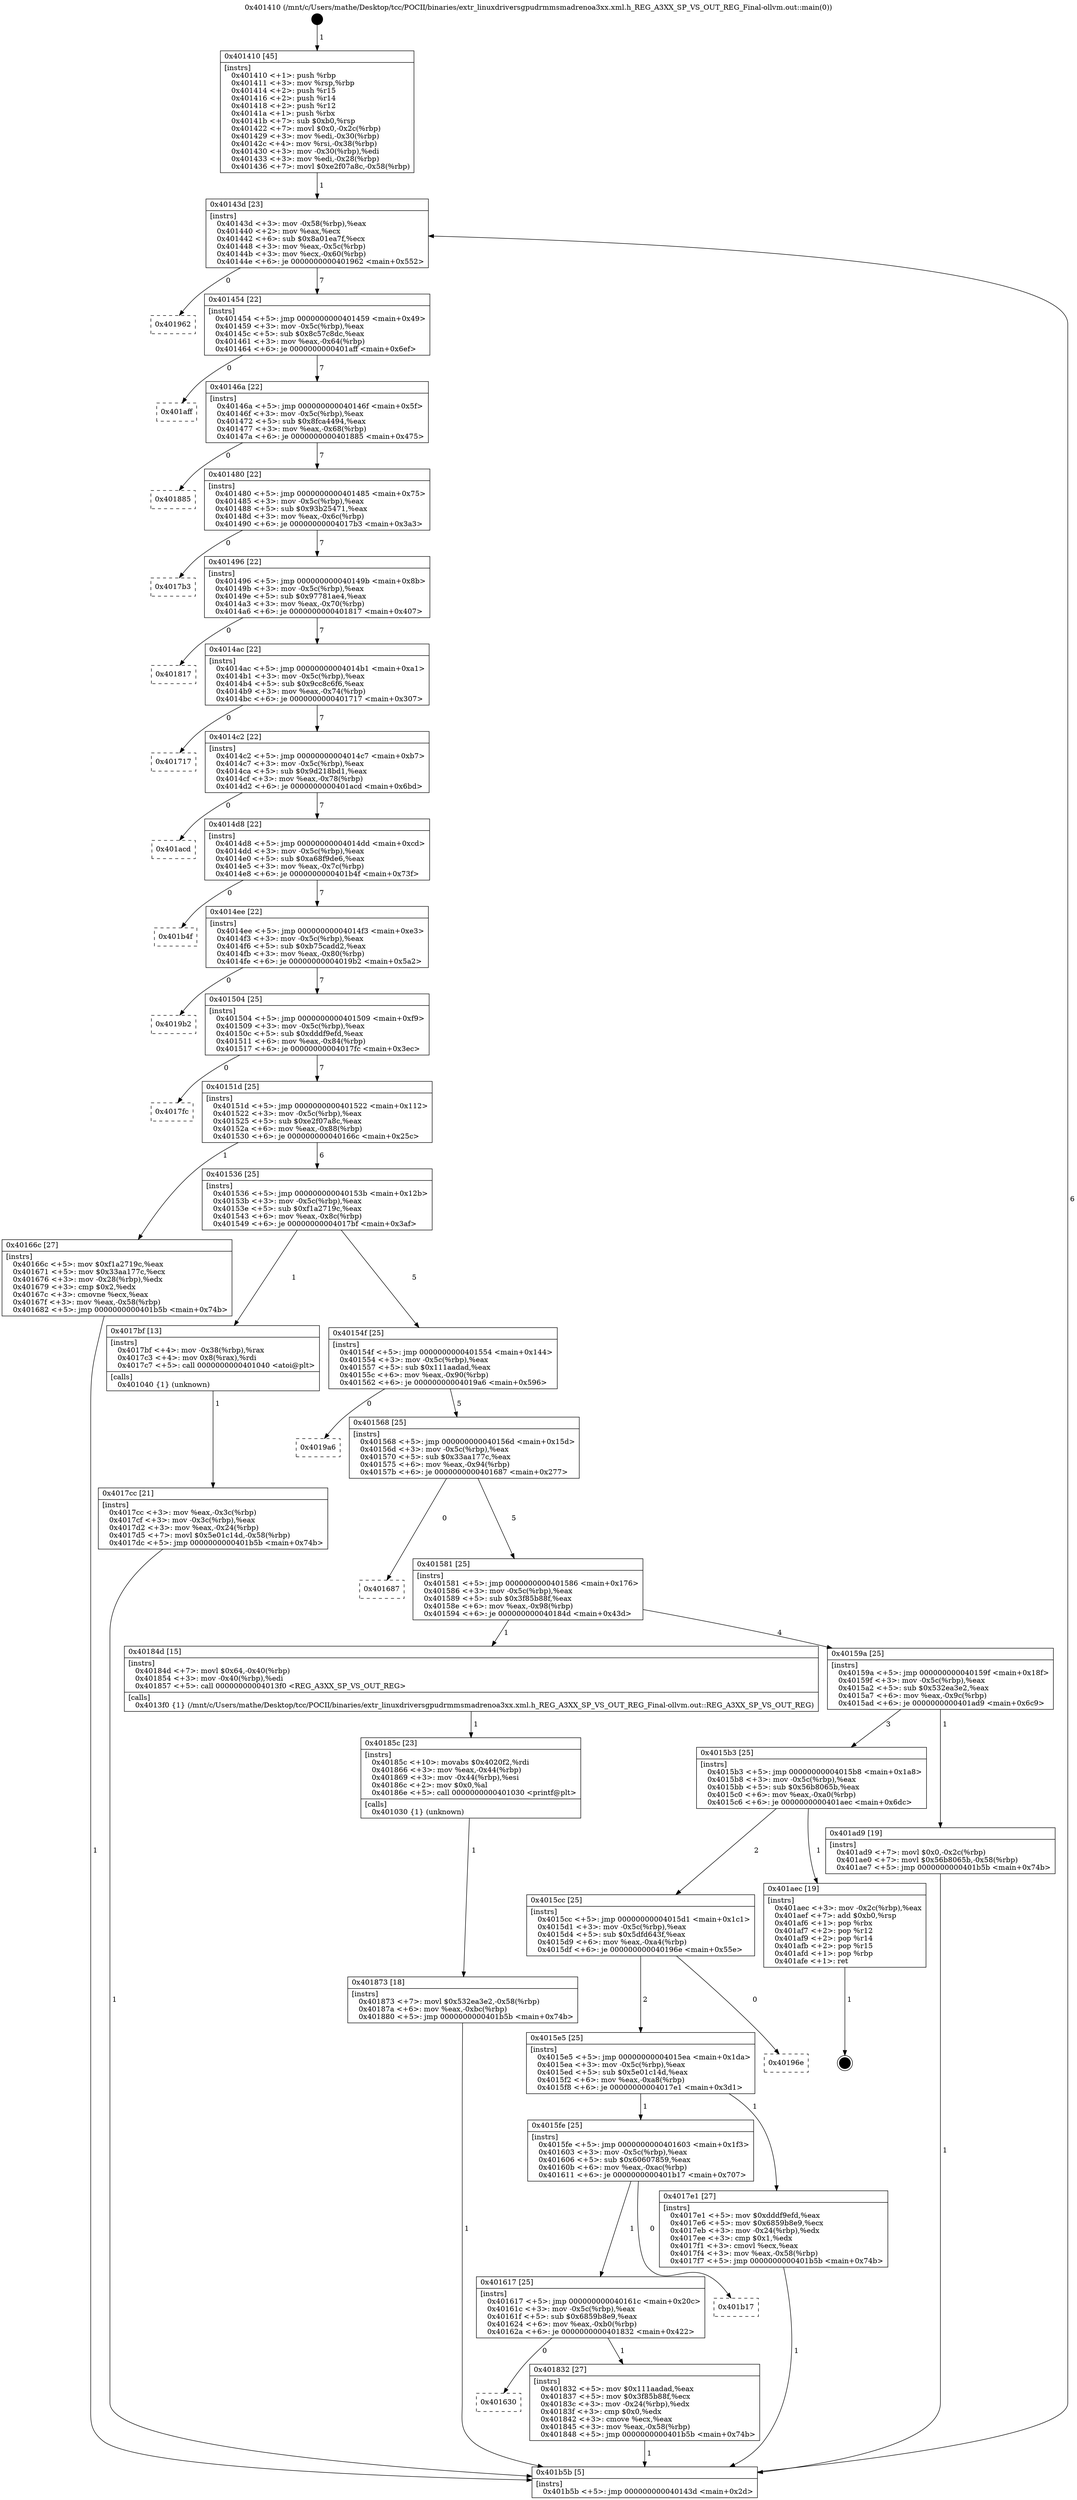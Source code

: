 digraph "0x401410" {
  label = "0x401410 (/mnt/c/Users/mathe/Desktop/tcc/POCII/binaries/extr_linuxdriversgpudrmmsmadrenoa3xx.xml.h_REG_A3XX_SP_VS_OUT_REG_Final-ollvm.out::main(0))"
  labelloc = "t"
  node[shape=record]

  Entry [label="",width=0.3,height=0.3,shape=circle,fillcolor=black,style=filled]
  "0x40143d" [label="{
     0x40143d [23]\l
     | [instrs]\l
     &nbsp;&nbsp;0x40143d \<+3\>: mov -0x58(%rbp),%eax\l
     &nbsp;&nbsp;0x401440 \<+2\>: mov %eax,%ecx\l
     &nbsp;&nbsp;0x401442 \<+6\>: sub $0x8a01ea7f,%ecx\l
     &nbsp;&nbsp;0x401448 \<+3\>: mov %eax,-0x5c(%rbp)\l
     &nbsp;&nbsp;0x40144b \<+3\>: mov %ecx,-0x60(%rbp)\l
     &nbsp;&nbsp;0x40144e \<+6\>: je 0000000000401962 \<main+0x552\>\l
  }"]
  "0x401962" [label="{
     0x401962\l
  }", style=dashed]
  "0x401454" [label="{
     0x401454 [22]\l
     | [instrs]\l
     &nbsp;&nbsp;0x401454 \<+5\>: jmp 0000000000401459 \<main+0x49\>\l
     &nbsp;&nbsp;0x401459 \<+3\>: mov -0x5c(%rbp),%eax\l
     &nbsp;&nbsp;0x40145c \<+5\>: sub $0x8c57c8dc,%eax\l
     &nbsp;&nbsp;0x401461 \<+3\>: mov %eax,-0x64(%rbp)\l
     &nbsp;&nbsp;0x401464 \<+6\>: je 0000000000401aff \<main+0x6ef\>\l
  }"]
  Exit [label="",width=0.3,height=0.3,shape=circle,fillcolor=black,style=filled,peripheries=2]
  "0x401aff" [label="{
     0x401aff\l
  }", style=dashed]
  "0x40146a" [label="{
     0x40146a [22]\l
     | [instrs]\l
     &nbsp;&nbsp;0x40146a \<+5\>: jmp 000000000040146f \<main+0x5f\>\l
     &nbsp;&nbsp;0x40146f \<+3\>: mov -0x5c(%rbp),%eax\l
     &nbsp;&nbsp;0x401472 \<+5\>: sub $0x8fca4494,%eax\l
     &nbsp;&nbsp;0x401477 \<+3\>: mov %eax,-0x68(%rbp)\l
     &nbsp;&nbsp;0x40147a \<+6\>: je 0000000000401885 \<main+0x475\>\l
  }"]
  "0x401873" [label="{
     0x401873 [18]\l
     | [instrs]\l
     &nbsp;&nbsp;0x401873 \<+7\>: movl $0x532ea3e2,-0x58(%rbp)\l
     &nbsp;&nbsp;0x40187a \<+6\>: mov %eax,-0xbc(%rbp)\l
     &nbsp;&nbsp;0x401880 \<+5\>: jmp 0000000000401b5b \<main+0x74b\>\l
  }"]
  "0x401885" [label="{
     0x401885\l
  }", style=dashed]
  "0x401480" [label="{
     0x401480 [22]\l
     | [instrs]\l
     &nbsp;&nbsp;0x401480 \<+5\>: jmp 0000000000401485 \<main+0x75\>\l
     &nbsp;&nbsp;0x401485 \<+3\>: mov -0x5c(%rbp),%eax\l
     &nbsp;&nbsp;0x401488 \<+5\>: sub $0x93b25471,%eax\l
     &nbsp;&nbsp;0x40148d \<+3\>: mov %eax,-0x6c(%rbp)\l
     &nbsp;&nbsp;0x401490 \<+6\>: je 00000000004017b3 \<main+0x3a3\>\l
  }"]
  "0x40185c" [label="{
     0x40185c [23]\l
     | [instrs]\l
     &nbsp;&nbsp;0x40185c \<+10\>: movabs $0x4020f2,%rdi\l
     &nbsp;&nbsp;0x401866 \<+3\>: mov %eax,-0x44(%rbp)\l
     &nbsp;&nbsp;0x401869 \<+3\>: mov -0x44(%rbp),%esi\l
     &nbsp;&nbsp;0x40186c \<+2\>: mov $0x0,%al\l
     &nbsp;&nbsp;0x40186e \<+5\>: call 0000000000401030 \<printf@plt\>\l
     | [calls]\l
     &nbsp;&nbsp;0x401030 \{1\} (unknown)\l
  }"]
  "0x4017b3" [label="{
     0x4017b3\l
  }", style=dashed]
  "0x401496" [label="{
     0x401496 [22]\l
     | [instrs]\l
     &nbsp;&nbsp;0x401496 \<+5\>: jmp 000000000040149b \<main+0x8b\>\l
     &nbsp;&nbsp;0x40149b \<+3\>: mov -0x5c(%rbp),%eax\l
     &nbsp;&nbsp;0x40149e \<+5\>: sub $0x97781ae4,%eax\l
     &nbsp;&nbsp;0x4014a3 \<+3\>: mov %eax,-0x70(%rbp)\l
     &nbsp;&nbsp;0x4014a6 \<+6\>: je 0000000000401817 \<main+0x407\>\l
  }"]
  "0x401630" [label="{
     0x401630\l
  }", style=dashed]
  "0x401817" [label="{
     0x401817\l
  }", style=dashed]
  "0x4014ac" [label="{
     0x4014ac [22]\l
     | [instrs]\l
     &nbsp;&nbsp;0x4014ac \<+5\>: jmp 00000000004014b1 \<main+0xa1\>\l
     &nbsp;&nbsp;0x4014b1 \<+3\>: mov -0x5c(%rbp),%eax\l
     &nbsp;&nbsp;0x4014b4 \<+5\>: sub $0x9cc8c6f6,%eax\l
     &nbsp;&nbsp;0x4014b9 \<+3\>: mov %eax,-0x74(%rbp)\l
     &nbsp;&nbsp;0x4014bc \<+6\>: je 0000000000401717 \<main+0x307\>\l
  }"]
  "0x401832" [label="{
     0x401832 [27]\l
     | [instrs]\l
     &nbsp;&nbsp;0x401832 \<+5\>: mov $0x111aadad,%eax\l
     &nbsp;&nbsp;0x401837 \<+5\>: mov $0x3f85b88f,%ecx\l
     &nbsp;&nbsp;0x40183c \<+3\>: mov -0x24(%rbp),%edx\l
     &nbsp;&nbsp;0x40183f \<+3\>: cmp $0x0,%edx\l
     &nbsp;&nbsp;0x401842 \<+3\>: cmove %ecx,%eax\l
     &nbsp;&nbsp;0x401845 \<+3\>: mov %eax,-0x58(%rbp)\l
     &nbsp;&nbsp;0x401848 \<+5\>: jmp 0000000000401b5b \<main+0x74b\>\l
  }"]
  "0x401717" [label="{
     0x401717\l
  }", style=dashed]
  "0x4014c2" [label="{
     0x4014c2 [22]\l
     | [instrs]\l
     &nbsp;&nbsp;0x4014c2 \<+5\>: jmp 00000000004014c7 \<main+0xb7\>\l
     &nbsp;&nbsp;0x4014c7 \<+3\>: mov -0x5c(%rbp),%eax\l
     &nbsp;&nbsp;0x4014ca \<+5\>: sub $0x9d218bd1,%eax\l
     &nbsp;&nbsp;0x4014cf \<+3\>: mov %eax,-0x78(%rbp)\l
     &nbsp;&nbsp;0x4014d2 \<+6\>: je 0000000000401acd \<main+0x6bd\>\l
  }"]
  "0x401617" [label="{
     0x401617 [25]\l
     | [instrs]\l
     &nbsp;&nbsp;0x401617 \<+5\>: jmp 000000000040161c \<main+0x20c\>\l
     &nbsp;&nbsp;0x40161c \<+3\>: mov -0x5c(%rbp),%eax\l
     &nbsp;&nbsp;0x40161f \<+5\>: sub $0x6859b8e9,%eax\l
     &nbsp;&nbsp;0x401624 \<+6\>: mov %eax,-0xb0(%rbp)\l
     &nbsp;&nbsp;0x40162a \<+6\>: je 0000000000401832 \<main+0x422\>\l
  }"]
  "0x401acd" [label="{
     0x401acd\l
  }", style=dashed]
  "0x4014d8" [label="{
     0x4014d8 [22]\l
     | [instrs]\l
     &nbsp;&nbsp;0x4014d8 \<+5\>: jmp 00000000004014dd \<main+0xcd\>\l
     &nbsp;&nbsp;0x4014dd \<+3\>: mov -0x5c(%rbp),%eax\l
     &nbsp;&nbsp;0x4014e0 \<+5\>: sub $0xa68f9de6,%eax\l
     &nbsp;&nbsp;0x4014e5 \<+3\>: mov %eax,-0x7c(%rbp)\l
     &nbsp;&nbsp;0x4014e8 \<+6\>: je 0000000000401b4f \<main+0x73f\>\l
  }"]
  "0x401b17" [label="{
     0x401b17\l
  }", style=dashed]
  "0x401b4f" [label="{
     0x401b4f\l
  }", style=dashed]
  "0x4014ee" [label="{
     0x4014ee [22]\l
     | [instrs]\l
     &nbsp;&nbsp;0x4014ee \<+5\>: jmp 00000000004014f3 \<main+0xe3\>\l
     &nbsp;&nbsp;0x4014f3 \<+3\>: mov -0x5c(%rbp),%eax\l
     &nbsp;&nbsp;0x4014f6 \<+5\>: sub $0xb75cadd2,%eax\l
     &nbsp;&nbsp;0x4014fb \<+3\>: mov %eax,-0x80(%rbp)\l
     &nbsp;&nbsp;0x4014fe \<+6\>: je 00000000004019b2 \<main+0x5a2\>\l
  }"]
  "0x4015fe" [label="{
     0x4015fe [25]\l
     | [instrs]\l
     &nbsp;&nbsp;0x4015fe \<+5\>: jmp 0000000000401603 \<main+0x1f3\>\l
     &nbsp;&nbsp;0x401603 \<+3\>: mov -0x5c(%rbp),%eax\l
     &nbsp;&nbsp;0x401606 \<+5\>: sub $0x60607859,%eax\l
     &nbsp;&nbsp;0x40160b \<+6\>: mov %eax,-0xac(%rbp)\l
     &nbsp;&nbsp;0x401611 \<+6\>: je 0000000000401b17 \<main+0x707\>\l
  }"]
  "0x4019b2" [label="{
     0x4019b2\l
  }", style=dashed]
  "0x401504" [label="{
     0x401504 [25]\l
     | [instrs]\l
     &nbsp;&nbsp;0x401504 \<+5\>: jmp 0000000000401509 \<main+0xf9\>\l
     &nbsp;&nbsp;0x401509 \<+3\>: mov -0x5c(%rbp),%eax\l
     &nbsp;&nbsp;0x40150c \<+5\>: sub $0xdddf9efd,%eax\l
     &nbsp;&nbsp;0x401511 \<+6\>: mov %eax,-0x84(%rbp)\l
     &nbsp;&nbsp;0x401517 \<+6\>: je 00000000004017fc \<main+0x3ec\>\l
  }"]
  "0x4017e1" [label="{
     0x4017e1 [27]\l
     | [instrs]\l
     &nbsp;&nbsp;0x4017e1 \<+5\>: mov $0xdddf9efd,%eax\l
     &nbsp;&nbsp;0x4017e6 \<+5\>: mov $0x6859b8e9,%ecx\l
     &nbsp;&nbsp;0x4017eb \<+3\>: mov -0x24(%rbp),%edx\l
     &nbsp;&nbsp;0x4017ee \<+3\>: cmp $0x1,%edx\l
     &nbsp;&nbsp;0x4017f1 \<+3\>: cmovl %ecx,%eax\l
     &nbsp;&nbsp;0x4017f4 \<+3\>: mov %eax,-0x58(%rbp)\l
     &nbsp;&nbsp;0x4017f7 \<+5\>: jmp 0000000000401b5b \<main+0x74b\>\l
  }"]
  "0x4017fc" [label="{
     0x4017fc\l
  }", style=dashed]
  "0x40151d" [label="{
     0x40151d [25]\l
     | [instrs]\l
     &nbsp;&nbsp;0x40151d \<+5\>: jmp 0000000000401522 \<main+0x112\>\l
     &nbsp;&nbsp;0x401522 \<+3\>: mov -0x5c(%rbp),%eax\l
     &nbsp;&nbsp;0x401525 \<+5\>: sub $0xe2f07a8c,%eax\l
     &nbsp;&nbsp;0x40152a \<+6\>: mov %eax,-0x88(%rbp)\l
     &nbsp;&nbsp;0x401530 \<+6\>: je 000000000040166c \<main+0x25c\>\l
  }"]
  "0x4015e5" [label="{
     0x4015e5 [25]\l
     | [instrs]\l
     &nbsp;&nbsp;0x4015e5 \<+5\>: jmp 00000000004015ea \<main+0x1da\>\l
     &nbsp;&nbsp;0x4015ea \<+3\>: mov -0x5c(%rbp),%eax\l
     &nbsp;&nbsp;0x4015ed \<+5\>: sub $0x5e01c14d,%eax\l
     &nbsp;&nbsp;0x4015f2 \<+6\>: mov %eax,-0xa8(%rbp)\l
     &nbsp;&nbsp;0x4015f8 \<+6\>: je 00000000004017e1 \<main+0x3d1\>\l
  }"]
  "0x40166c" [label="{
     0x40166c [27]\l
     | [instrs]\l
     &nbsp;&nbsp;0x40166c \<+5\>: mov $0xf1a2719c,%eax\l
     &nbsp;&nbsp;0x401671 \<+5\>: mov $0x33aa177c,%ecx\l
     &nbsp;&nbsp;0x401676 \<+3\>: mov -0x28(%rbp),%edx\l
     &nbsp;&nbsp;0x401679 \<+3\>: cmp $0x2,%edx\l
     &nbsp;&nbsp;0x40167c \<+3\>: cmovne %ecx,%eax\l
     &nbsp;&nbsp;0x40167f \<+3\>: mov %eax,-0x58(%rbp)\l
     &nbsp;&nbsp;0x401682 \<+5\>: jmp 0000000000401b5b \<main+0x74b\>\l
  }"]
  "0x401536" [label="{
     0x401536 [25]\l
     | [instrs]\l
     &nbsp;&nbsp;0x401536 \<+5\>: jmp 000000000040153b \<main+0x12b\>\l
     &nbsp;&nbsp;0x40153b \<+3\>: mov -0x5c(%rbp),%eax\l
     &nbsp;&nbsp;0x40153e \<+5\>: sub $0xf1a2719c,%eax\l
     &nbsp;&nbsp;0x401543 \<+6\>: mov %eax,-0x8c(%rbp)\l
     &nbsp;&nbsp;0x401549 \<+6\>: je 00000000004017bf \<main+0x3af\>\l
  }"]
  "0x401b5b" [label="{
     0x401b5b [5]\l
     | [instrs]\l
     &nbsp;&nbsp;0x401b5b \<+5\>: jmp 000000000040143d \<main+0x2d\>\l
  }"]
  "0x401410" [label="{
     0x401410 [45]\l
     | [instrs]\l
     &nbsp;&nbsp;0x401410 \<+1\>: push %rbp\l
     &nbsp;&nbsp;0x401411 \<+3\>: mov %rsp,%rbp\l
     &nbsp;&nbsp;0x401414 \<+2\>: push %r15\l
     &nbsp;&nbsp;0x401416 \<+2\>: push %r14\l
     &nbsp;&nbsp;0x401418 \<+2\>: push %r12\l
     &nbsp;&nbsp;0x40141a \<+1\>: push %rbx\l
     &nbsp;&nbsp;0x40141b \<+7\>: sub $0xb0,%rsp\l
     &nbsp;&nbsp;0x401422 \<+7\>: movl $0x0,-0x2c(%rbp)\l
     &nbsp;&nbsp;0x401429 \<+3\>: mov %edi,-0x30(%rbp)\l
     &nbsp;&nbsp;0x40142c \<+4\>: mov %rsi,-0x38(%rbp)\l
     &nbsp;&nbsp;0x401430 \<+3\>: mov -0x30(%rbp),%edi\l
     &nbsp;&nbsp;0x401433 \<+3\>: mov %edi,-0x28(%rbp)\l
     &nbsp;&nbsp;0x401436 \<+7\>: movl $0xe2f07a8c,-0x58(%rbp)\l
  }"]
  "0x40196e" [label="{
     0x40196e\l
  }", style=dashed]
  "0x4017bf" [label="{
     0x4017bf [13]\l
     | [instrs]\l
     &nbsp;&nbsp;0x4017bf \<+4\>: mov -0x38(%rbp),%rax\l
     &nbsp;&nbsp;0x4017c3 \<+4\>: mov 0x8(%rax),%rdi\l
     &nbsp;&nbsp;0x4017c7 \<+5\>: call 0000000000401040 \<atoi@plt\>\l
     | [calls]\l
     &nbsp;&nbsp;0x401040 \{1\} (unknown)\l
  }"]
  "0x40154f" [label="{
     0x40154f [25]\l
     | [instrs]\l
     &nbsp;&nbsp;0x40154f \<+5\>: jmp 0000000000401554 \<main+0x144\>\l
     &nbsp;&nbsp;0x401554 \<+3\>: mov -0x5c(%rbp),%eax\l
     &nbsp;&nbsp;0x401557 \<+5\>: sub $0x111aadad,%eax\l
     &nbsp;&nbsp;0x40155c \<+6\>: mov %eax,-0x90(%rbp)\l
     &nbsp;&nbsp;0x401562 \<+6\>: je 00000000004019a6 \<main+0x596\>\l
  }"]
  "0x4017cc" [label="{
     0x4017cc [21]\l
     | [instrs]\l
     &nbsp;&nbsp;0x4017cc \<+3\>: mov %eax,-0x3c(%rbp)\l
     &nbsp;&nbsp;0x4017cf \<+3\>: mov -0x3c(%rbp),%eax\l
     &nbsp;&nbsp;0x4017d2 \<+3\>: mov %eax,-0x24(%rbp)\l
     &nbsp;&nbsp;0x4017d5 \<+7\>: movl $0x5e01c14d,-0x58(%rbp)\l
     &nbsp;&nbsp;0x4017dc \<+5\>: jmp 0000000000401b5b \<main+0x74b\>\l
  }"]
  "0x4015cc" [label="{
     0x4015cc [25]\l
     | [instrs]\l
     &nbsp;&nbsp;0x4015cc \<+5\>: jmp 00000000004015d1 \<main+0x1c1\>\l
     &nbsp;&nbsp;0x4015d1 \<+3\>: mov -0x5c(%rbp),%eax\l
     &nbsp;&nbsp;0x4015d4 \<+5\>: sub $0x5dfd643f,%eax\l
     &nbsp;&nbsp;0x4015d9 \<+6\>: mov %eax,-0xa4(%rbp)\l
     &nbsp;&nbsp;0x4015df \<+6\>: je 000000000040196e \<main+0x55e\>\l
  }"]
  "0x4019a6" [label="{
     0x4019a6\l
  }", style=dashed]
  "0x401568" [label="{
     0x401568 [25]\l
     | [instrs]\l
     &nbsp;&nbsp;0x401568 \<+5\>: jmp 000000000040156d \<main+0x15d\>\l
     &nbsp;&nbsp;0x40156d \<+3\>: mov -0x5c(%rbp),%eax\l
     &nbsp;&nbsp;0x401570 \<+5\>: sub $0x33aa177c,%eax\l
     &nbsp;&nbsp;0x401575 \<+6\>: mov %eax,-0x94(%rbp)\l
     &nbsp;&nbsp;0x40157b \<+6\>: je 0000000000401687 \<main+0x277\>\l
  }"]
  "0x401aec" [label="{
     0x401aec [19]\l
     | [instrs]\l
     &nbsp;&nbsp;0x401aec \<+3\>: mov -0x2c(%rbp),%eax\l
     &nbsp;&nbsp;0x401aef \<+7\>: add $0xb0,%rsp\l
     &nbsp;&nbsp;0x401af6 \<+1\>: pop %rbx\l
     &nbsp;&nbsp;0x401af7 \<+2\>: pop %r12\l
     &nbsp;&nbsp;0x401af9 \<+2\>: pop %r14\l
     &nbsp;&nbsp;0x401afb \<+2\>: pop %r15\l
     &nbsp;&nbsp;0x401afd \<+1\>: pop %rbp\l
     &nbsp;&nbsp;0x401afe \<+1\>: ret\l
  }"]
  "0x401687" [label="{
     0x401687\l
  }", style=dashed]
  "0x401581" [label="{
     0x401581 [25]\l
     | [instrs]\l
     &nbsp;&nbsp;0x401581 \<+5\>: jmp 0000000000401586 \<main+0x176\>\l
     &nbsp;&nbsp;0x401586 \<+3\>: mov -0x5c(%rbp),%eax\l
     &nbsp;&nbsp;0x401589 \<+5\>: sub $0x3f85b88f,%eax\l
     &nbsp;&nbsp;0x40158e \<+6\>: mov %eax,-0x98(%rbp)\l
     &nbsp;&nbsp;0x401594 \<+6\>: je 000000000040184d \<main+0x43d\>\l
  }"]
  "0x4015b3" [label="{
     0x4015b3 [25]\l
     | [instrs]\l
     &nbsp;&nbsp;0x4015b3 \<+5\>: jmp 00000000004015b8 \<main+0x1a8\>\l
     &nbsp;&nbsp;0x4015b8 \<+3\>: mov -0x5c(%rbp),%eax\l
     &nbsp;&nbsp;0x4015bb \<+5\>: sub $0x56b8065b,%eax\l
     &nbsp;&nbsp;0x4015c0 \<+6\>: mov %eax,-0xa0(%rbp)\l
     &nbsp;&nbsp;0x4015c6 \<+6\>: je 0000000000401aec \<main+0x6dc\>\l
  }"]
  "0x40184d" [label="{
     0x40184d [15]\l
     | [instrs]\l
     &nbsp;&nbsp;0x40184d \<+7\>: movl $0x64,-0x40(%rbp)\l
     &nbsp;&nbsp;0x401854 \<+3\>: mov -0x40(%rbp),%edi\l
     &nbsp;&nbsp;0x401857 \<+5\>: call 00000000004013f0 \<REG_A3XX_SP_VS_OUT_REG\>\l
     | [calls]\l
     &nbsp;&nbsp;0x4013f0 \{1\} (/mnt/c/Users/mathe/Desktop/tcc/POCII/binaries/extr_linuxdriversgpudrmmsmadrenoa3xx.xml.h_REG_A3XX_SP_VS_OUT_REG_Final-ollvm.out::REG_A3XX_SP_VS_OUT_REG)\l
  }"]
  "0x40159a" [label="{
     0x40159a [25]\l
     | [instrs]\l
     &nbsp;&nbsp;0x40159a \<+5\>: jmp 000000000040159f \<main+0x18f\>\l
     &nbsp;&nbsp;0x40159f \<+3\>: mov -0x5c(%rbp),%eax\l
     &nbsp;&nbsp;0x4015a2 \<+5\>: sub $0x532ea3e2,%eax\l
     &nbsp;&nbsp;0x4015a7 \<+6\>: mov %eax,-0x9c(%rbp)\l
     &nbsp;&nbsp;0x4015ad \<+6\>: je 0000000000401ad9 \<main+0x6c9\>\l
  }"]
  "0x401ad9" [label="{
     0x401ad9 [19]\l
     | [instrs]\l
     &nbsp;&nbsp;0x401ad9 \<+7\>: movl $0x0,-0x2c(%rbp)\l
     &nbsp;&nbsp;0x401ae0 \<+7\>: movl $0x56b8065b,-0x58(%rbp)\l
     &nbsp;&nbsp;0x401ae7 \<+5\>: jmp 0000000000401b5b \<main+0x74b\>\l
  }"]
  Entry -> "0x401410" [label=" 1"]
  "0x40143d" -> "0x401962" [label=" 0"]
  "0x40143d" -> "0x401454" [label=" 7"]
  "0x401aec" -> Exit [label=" 1"]
  "0x401454" -> "0x401aff" [label=" 0"]
  "0x401454" -> "0x40146a" [label=" 7"]
  "0x401ad9" -> "0x401b5b" [label=" 1"]
  "0x40146a" -> "0x401885" [label=" 0"]
  "0x40146a" -> "0x401480" [label=" 7"]
  "0x401873" -> "0x401b5b" [label=" 1"]
  "0x401480" -> "0x4017b3" [label=" 0"]
  "0x401480" -> "0x401496" [label=" 7"]
  "0x40185c" -> "0x401873" [label=" 1"]
  "0x401496" -> "0x401817" [label=" 0"]
  "0x401496" -> "0x4014ac" [label=" 7"]
  "0x40184d" -> "0x40185c" [label=" 1"]
  "0x4014ac" -> "0x401717" [label=" 0"]
  "0x4014ac" -> "0x4014c2" [label=" 7"]
  "0x401832" -> "0x401b5b" [label=" 1"]
  "0x4014c2" -> "0x401acd" [label=" 0"]
  "0x4014c2" -> "0x4014d8" [label=" 7"]
  "0x401617" -> "0x401832" [label=" 1"]
  "0x4014d8" -> "0x401b4f" [label=" 0"]
  "0x4014d8" -> "0x4014ee" [label=" 7"]
  "0x401617" -> "0x401630" [label=" 0"]
  "0x4014ee" -> "0x4019b2" [label=" 0"]
  "0x4014ee" -> "0x401504" [label=" 7"]
  "0x4015fe" -> "0x401b17" [label=" 0"]
  "0x401504" -> "0x4017fc" [label=" 0"]
  "0x401504" -> "0x40151d" [label=" 7"]
  "0x4015fe" -> "0x401617" [label=" 1"]
  "0x40151d" -> "0x40166c" [label=" 1"]
  "0x40151d" -> "0x401536" [label=" 6"]
  "0x40166c" -> "0x401b5b" [label=" 1"]
  "0x401410" -> "0x40143d" [label=" 1"]
  "0x401b5b" -> "0x40143d" [label=" 6"]
  "0x4015e5" -> "0x4015fe" [label=" 1"]
  "0x401536" -> "0x4017bf" [label=" 1"]
  "0x401536" -> "0x40154f" [label=" 5"]
  "0x4017bf" -> "0x4017cc" [label=" 1"]
  "0x4017cc" -> "0x401b5b" [label=" 1"]
  "0x4015e5" -> "0x4017e1" [label=" 1"]
  "0x40154f" -> "0x4019a6" [label=" 0"]
  "0x40154f" -> "0x401568" [label=" 5"]
  "0x4015cc" -> "0x4015e5" [label=" 2"]
  "0x401568" -> "0x401687" [label=" 0"]
  "0x401568" -> "0x401581" [label=" 5"]
  "0x4015cc" -> "0x40196e" [label=" 0"]
  "0x401581" -> "0x40184d" [label=" 1"]
  "0x401581" -> "0x40159a" [label=" 4"]
  "0x4015b3" -> "0x4015cc" [label=" 2"]
  "0x40159a" -> "0x401ad9" [label=" 1"]
  "0x40159a" -> "0x4015b3" [label=" 3"]
  "0x4017e1" -> "0x401b5b" [label=" 1"]
  "0x4015b3" -> "0x401aec" [label=" 1"]
}

